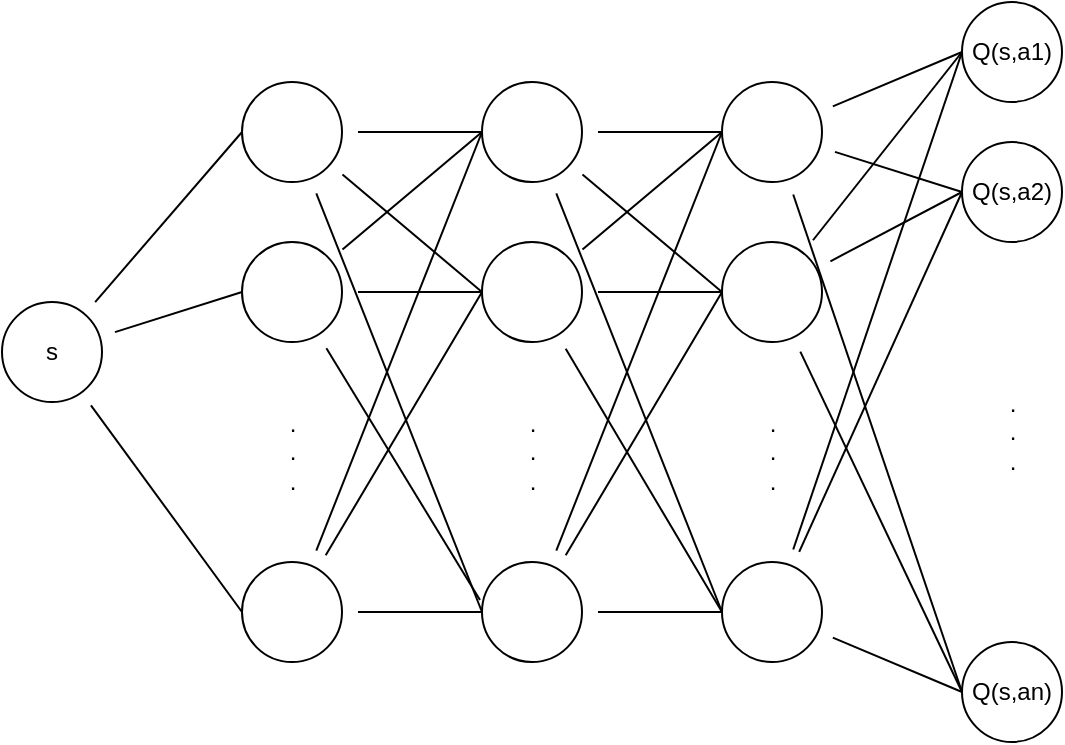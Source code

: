 <mxfile version="18.1.2" type="device"><diagram id="C5RBs43oDa-KdzZeNtuy" name="Page-1"><mxGraphModel dx="1290" dy="697" grid="1" gridSize="10" guides="1" tooltips="1" connect="1" arrows="1" fold="1" page="1" pageScale="1" pageWidth="827" pageHeight="1169" math="0" shadow="0"><root><mxCell id="WIyWlLk6GJQsqaUBKTNV-0"/><mxCell id="WIyWlLk6GJQsqaUBKTNV-1" parent="WIyWlLk6GJQsqaUBKTNV-0"/><mxCell id="BedICG-R2N1UFX3gs-wQ-22" style="edgeStyle=none;rounded=0;orthogonalLoop=1;jettySize=auto;html=1;entryX=0;entryY=0.5;entryDx=0;entryDy=0;endArrow=none;startSize=14;endSize=14;sourcePerimeterSpacing=8;targetPerimeterSpacing=8;endFill=0;" edge="1" parent="WIyWlLk6GJQsqaUBKTNV-1" source="BedICG-R2N1UFX3gs-wQ-0" target="BedICG-R2N1UFX3gs-wQ-4"><mxGeometry relative="1" as="geometry"/></mxCell><mxCell id="BedICG-R2N1UFX3gs-wQ-23" style="edgeStyle=none;rounded=0;orthogonalLoop=1;jettySize=auto;html=1;entryX=0;entryY=0.5;entryDx=0;entryDy=0;endArrow=none;endFill=0;startSize=14;endSize=14;sourcePerimeterSpacing=8;targetPerimeterSpacing=8;" edge="1" parent="WIyWlLk6GJQsqaUBKTNV-1" source="BedICG-R2N1UFX3gs-wQ-0" target="BedICG-R2N1UFX3gs-wQ-5"><mxGeometry relative="1" as="geometry"/></mxCell><mxCell id="BedICG-R2N1UFX3gs-wQ-52" style="edgeStyle=none;rounded=0;orthogonalLoop=1;jettySize=auto;html=1;entryX=0;entryY=0.5;entryDx=0;entryDy=0;endArrow=none;endFill=0;startSize=14;endSize=14;sourcePerimeterSpacing=8;targetPerimeterSpacing=8;" edge="1" parent="WIyWlLk6GJQsqaUBKTNV-1" source="BedICG-R2N1UFX3gs-wQ-0" target="BedICG-R2N1UFX3gs-wQ-6"><mxGeometry relative="1" as="geometry"/></mxCell><mxCell id="BedICG-R2N1UFX3gs-wQ-0" value="s" style="ellipse;whiteSpace=wrap;html=1;aspect=fixed;hachureGap=4;" vertex="1" parent="WIyWlLk6GJQsqaUBKTNV-1"><mxGeometry x="120" y="260" width="50" height="50" as="geometry"/></mxCell><mxCell id="BedICG-R2N1UFX3gs-wQ-35" style="edgeStyle=none;rounded=0;orthogonalLoop=1;jettySize=auto;html=1;entryX=0;entryY=0.5;entryDx=0;entryDy=0;endArrow=none;endFill=0;startSize=14;endSize=14;sourcePerimeterSpacing=8;targetPerimeterSpacing=8;" edge="1" parent="WIyWlLk6GJQsqaUBKTNV-1" source="BedICG-R2N1UFX3gs-wQ-4" target="BedICG-R2N1UFX3gs-wQ-8"><mxGeometry relative="1" as="geometry"/></mxCell><mxCell id="BedICG-R2N1UFX3gs-wQ-36" style="edgeStyle=none;rounded=0;orthogonalLoop=1;jettySize=auto;html=1;entryX=0;entryY=0.5;entryDx=0;entryDy=0;endArrow=none;endFill=0;startSize=14;endSize=14;sourcePerimeterSpacing=8;targetPerimeterSpacing=8;" edge="1" parent="WIyWlLk6GJQsqaUBKTNV-1" source="BedICG-R2N1UFX3gs-wQ-4" target="BedICG-R2N1UFX3gs-wQ-9"><mxGeometry relative="1" as="geometry"/></mxCell><mxCell id="BedICG-R2N1UFX3gs-wQ-37" style="edgeStyle=none;rounded=0;orthogonalLoop=1;jettySize=auto;html=1;entryX=0;entryY=0.5;entryDx=0;entryDy=0;endArrow=none;endFill=0;startSize=14;endSize=14;sourcePerimeterSpacing=8;targetPerimeterSpacing=8;" edge="1" parent="WIyWlLk6GJQsqaUBKTNV-1" source="BedICG-R2N1UFX3gs-wQ-4" target="BedICG-R2N1UFX3gs-wQ-10"><mxGeometry relative="1" as="geometry"/></mxCell><mxCell id="BedICG-R2N1UFX3gs-wQ-4" value="" style="ellipse;whiteSpace=wrap;html=1;aspect=fixed;hachureGap=4;" vertex="1" parent="WIyWlLk6GJQsqaUBKTNV-1"><mxGeometry x="240" y="150" width="50" height="50" as="geometry"/></mxCell><mxCell id="BedICG-R2N1UFX3gs-wQ-32" style="edgeStyle=none;rounded=0;orthogonalLoop=1;jettySize=auto;html=1;entryX=-0.02;entryY=0.38;entryDx=0;entryDy=0;entryPerimeter=0;endArrow=none;endFill=0;startSize=14;endSize=14;sourcePerimeterSpacing=8;targetPerimeterSpacing=8;" edge="1" parent="WIyWlLk6GJQsqaUBKTNV-1" source="BedICG-R2N1UFX3gs-wQ-5" target="BedICG-R2N1UFX3gs-wQ-10"><mxGeometry relative="1" as="geometry"/></mxCell><mxCell id="BedICG-R2N1UFX3gs-wQ-33" style="edgeStyle=none;rounded=0;orthogonalLoop=1;jettySize=auto;html=1;entryX=0;entryY=0.5;entryDx=0;entryDy=0;endArrow=none;endFill=0;startSize=14;endSize=14;sourcePerimeterSpacing=8;targetPerimeterSpacing=8;" edge="1" parent="WIyWlLk6GJQsqaUBKTNV-1" source="BedICG-R2N1UFX3gs-wQ-5" target="BedICG-R2N1UFX3gs-wQ-9"><mxGeometry relative="1" as="geometry"/></mxCell><mxCell id="BedICG-R2N1UFX3gs-wQ-34" style="edgeStyle=none;rounded=0;orthogonalLoop=1;jettySize=auto;html=1;entryX=0;entryY=0.5;entryDx=0;entryDy=0;endArrow=none;endFill=0;startSize=14;endSize=14;sourcePerimeterSpacing=8;targetPerimeterSpacing=8;" edge="1" parent="WIyWlLk6GJQsqaUBKTNV-1" source="BedICG-R2N1UFX3gs-wQ-5" target="BedICG-R2N1UFX3gs-wQ-8"><mxGeometry relative="1" as="geometry"/></mxCell><mxCell id="BedICG-R2N1UFX3gs-wQ-5" value="" style="ellipse;whiteSpace=wrap;html=1;aspect=fixed;hachureGap=4;" vertex="1" parent="WIyWlLk6GJQsqaUBKTNV-1"><mxGeometry x="240" y="230" width="50" height="50" as="geometry"/></mxCell><mxCell id="BedICG-R2N1UFX3gs-wQ-28" style="edgeStyle=none;rounded=0;orthogonalLoop=1;jettySize=auto;html=1;entryX=0;entryY=0.5;entryDx=0;entryDy=0;endArrow=none;endFill=0;startSize=14;endSize=14;sourcePerimeterSpacing=8;targetPerimeterSpacing=8;" edge="1" parent="WIyWlLk6GJQsqaUBKTNV-1" source="BedICG-R2N1UFX3gs-wQ-6" target="BedICG-R2N1UFX3gs-wQ-10"><mxGeometry relative="1" as="geometry"/></mxCell><mxCell id="BedICG-R2N1UFX3gs-wQ-30" style="edgeStyle=none;rounded=0;orthogonalLoop=1;jettySize=auto;html=1;entryX=0;entryY=0.5;entryDx=0;entryDy=0;endArrow=none;endFill=0;startSize=14;endSize=14;sourcePerimeterSpacing=8;targetPerimeterSpacing=8;" edge="1" parent="WIyWlLk6GJQsqaUBKTNV-1" source="BedICG-R2N1UFX3gs-wQ-6" target="BedICG-R2N1UFX3gs-wQ-9"><mxGeometry relative="1" as="geometry"/></mxCell><mxCell id="BedICG-R2N1UFX3gs-wQ-31" style="edgeStyle=none;rounded=0;orthogonalLoop=1;jettySize=auto;html=1;entryX=0;entryY=0.5;entryDx=0;entryDy=0;endArrow=none;endFill=0;startSize=14;endSize=14;sourcePerimeterSpacing=8;targetPerimeterSpacing=8;" edge="1" parent="WIyWlLk6GJQsqaUBKTNV-1" source="BedICG-R2N1UFX3gs-wQ-6" target="BedICG-R2N1UFX3gs-wQ-8"><mxGeometry relative="1" as="geometry"/></mxCell><mxCell id="BedICG-R2N1UFX3gs-wQ-6" value="" style="ellipse;whiteSpace=wrap;html=1;aspect=fixed;hachureGap=4;" vertex="1" parent="WIyWlLk6GJQsqaUBKTNV-1"><mxGeometry x="240" y="390" width="50" height="50" as="geometry"/></mxCell><mxCell id="BedICG-R2N1UFX3gs-wQ-38" style="edgeStyle=none;rounded=0;orthogonalLoop=1;jettySize=auto;html=1;entryX=0;entryY=0.5;entryDx=0;entryDy=0;endArrow=none;endFill=0;startSize=14;endSize=14;sourcePerimeterSpacing=8;targetPerimeterSpacing=8;" edge="1" parent="WIyWlLk6GJQsqaUBKTNV-1" source="BedICG-R2N1UFX3gs-wQ-8" target="BedICG-R2N1UFX3gs-wQ-11"><mxGeometry relative="1" as="geometry"/></mxCell><mxCell id="BedICG-R2N1UFX3gs-wQ-39" style="edgeStyle=none;rounded=0;orthogonalLoop=1;jettySize=auto;html=1;entryX=0;entryY=0.5;entryDx=0;entryDy=0;endArrow=none;endFill=0;startSize=14;endSize=14;sourcePerimeterSpacing=8;targetPerimeterSpacing=8;" edge="1" parent="WIyWlLk6GJQsqaUBKTNV-1" source="BedICG-R2N1UFX3gs-wQ-8" target="BedICG-R2N1UFX3gs-wQ-12"><mxGeometry relative="1" as="geometry"/></mxCell><mxCell id="BedICG-R2N1UFX3gs-wQ-40" style="edgeStyle=none;rounded=0;orthogonalLoop=1;jettySize=auto;html=1;entryX=0;entryY=0.5;entryDx=0;entryDy=0;endArrow=none;endFill=0;startSize=14;endSize=14;sourcePerimeterSpacing=8;targetPerimeterSpacing=8;" edge="1" parent="WIyWlLk6GJQsqaUBKTNV-1" source="BedICG-R2N1UFX3gs-wQ-8" target="BedICG-R2N1UFX3gs-wQ-13"><mxGeometry relative="1" as="geometry"/></mxCell><mxCell id="BedICG-R2N1UFX3gs-wQ-8" value="" style="ellipse;whiteSpace=wrap;html=1;aspect=fixed;hachureGap=4;" vertex="1" parent="WIyWlLk6GJQsqaUBKTNV-1"><mxGeometry x="360" y="150" width="50" height="50" as="geometry"/></mxCell><mxCell id="BedICG-R2N1UFX3gs-wQ-41" style="edgeStyle=none;rounded=0;orthogonalLoop=1;jettySize=auto;html=1;entryX=0;entryY=0.5;entryDx=0;entryDy=0;endArrow=none;endFill=0;startSize=14;endSize=14;sourcePerimeterSpacing=8;targetPerimeterSpacing=8;" edge="1" parent="WIyWlLk6GJQsqaUBKTNV-1" source="BedICG-R2N1UFX3gs-wQ-9" target="BedICG-R2N1UFX3gs-wQ-11"><mxGeometry relative="1" as="geometry"/></mxCell><mxCell id="BedICG-R2N1UFX3gs-wQ-42" style="edgeStyle=none;rounded=0;orthogonalLoop=1;jettySize=auto;html=1;entryX=0;entryY=0.5;entryDx=0;entryDy=0;endArrow=none;endFill=0;startSize=14;endSize=14;sourcePerimeterSpacing=8;targetPerimeterSpacing=8;" edge="1" parent="WIyWlLk6GJQsqaUBKTNV-1" source="BedICG-R2N1UFX3gs-wQ-9" target="BedICG-R2N1UFX3gs-wQ-12"><mxGeometry relative="1" as="geometry"/></mxCell><mxCell id="BedICG-R2N1UFX3gs-wQ-43" style="edgeStyle=none;rounded=0;orthogonalLoop=1;jettySize=auto;html=1;entryX=0;entryY=0.5;entryDx=0;entryDy=0;endArrow=none;endFill=0;startSize=14;endSize=14;sourcePerimeterSpacing=8;targetPerimeterSpacing=8;" edge="1" parent="WIyWlLk6GJQsqaUBKTNV-1" source="BedICG-R2N1UFX3gs-wQ-9" target="BedICG-R2N1UFX3gs-wQ-13"><mxGeometry relative="1" as="geometry"/></mxCell><mxCell id="BedICG-R2N1UFX3gs-wQ-9" value="" style="ellipse;whiteSpace=wrap;html=1;aspect=fixed;hachureGap=4;" vertex="1" parent="WIyWlLk6GJQsqaUBKTNV-1"><mxGeometry x="360" y="230" width="50" height="50" as="geometry"/></mxCell><mxCell id="BedICG-R2N1UFX3gs-wQ-29" style="edgeStyle=none;rounded=0;orthogonalLoop=1;jettySize=auto;html=1;entryX=0;entryY=0.5;entryDx=0;entryDy=0;endArrow=none;endFill=0;startSize=14;endSize=14;sourcePerimeterSpacing=8;targetPerimeterSpacing=8;" edge="1" parent="WIyWlLk6GJQsqaUBKTNV-1" source="BedICG-R2N1UFX3gs-wQ-10" target="BedICG-R2N1UFX3gs-wQ-13"><mxGeometry relative="1" as="geometry"/></mxCell><mxCell id="BedICG-R2N1UFX3gs-wQ-44" style="edgeStyle=none;rounded=0;orthogonalLoop=1;jettySize=auto;html=1;entryX=0;entryY=0.5;entryDx=0;entryDy=0;endArrow=none;endFill=0;startSize=14;endSize=14;sourcePerimeterSpacing=8;targetPerimeterSpacing=8;" edge="1" parent="WIyWlLk6GJQsqaUBKTNV-1" source="BedICG-R2N1UFX3gs-wQ-10" target="BedICG-R2N1UFX3gs-wQ-12"><mxGeometry relative="1" as="geometry"/></mxCell><mxCell id="BedICG-R2N1UFX3gs-wQ-45" style="edgeStyle=none;rounded=0;orthogonalLoop=1;jettySize=auto;html=1;entryX=0;entryY=0.5;entryDx=0;entryDy=0;endArrow=none;endFill=0;startSize=14;endSize=14;sourcePerimeterSpacing=8;targetPerimeterSpacing=8;" edge="1" parent="WIyWlLk6GJQsqaUBKTNV-1" source="BedICG-R2N1UFX3gs-wQ-10" target="BedICG-R2N1UFX3gs-wQ-11"><mxGeometry relative="1" as="geometry"/></mxCell><mxCell id="BedICG-R2N1UFX3gs-wQ-10" value="" style="ellipse;whiteSpace=wrap;html=1;aspect=fixed;hachureGap=4;" vertex="1" parent="WIyWlLk6GJQsqaUBKTNV-1"><mxGeometry x="360" y="390" width="50" height="50" as="geometry"/></mxCell><mxCell id="BedICG-R2N1UFX3gs-wQ-46" style="edgeStyle=none;rounded=0;orthogonalLoop=1;jettySize=auto;html=1;entryX=0;entryY=0.5;entryDx=0;entryDy=0;endArrow=none;endFill=0;startSize=14;endSize=14;sourcePerimeterSpacing=8;targetPerimeterSpacing=8;" edge="1" parent="WIyWlLk6GJQsqaUBKTNV-1" source="BedICG-R2N1UFX3gs-wQ-11" target="BedICG-R2N1UFX3gs-wQ-17"><mxGeometry relative="1" as="geometry"/></mxCell><mxCell id="BedICG-R2N1UFX3gs-wQ-57" style="edgeStyle=none;rounded=0;orthogonalLoop=1;jettySize=auto;html=1;entryX=0;entryY=0.5;entryDx=0;entryDy=0;endArrow=none;endFill=0;startSize=14;endSize=14;sourcePerimeterSpacing=8;targetPerimeterSpacing=8;" edge="1" parent="WIyWlLk6GJQsqaUBKTNV-1" source="BedICG-R2N1UFX3gs-wQ-11" target="BedICG-R2N1UFX3gs-wQ-53"><mxGeometry relative="1" as="geometry"/></mxCell><mxCell id="BedICG-R2N1UFX3gs-wQ-60" style="edgeStyle=none;rounded=0;orthogonalLoop=1;jettySize=auto;html=1;entryX=0;entryY=0.5;entryDx=0;entryDy=0;endArrow=none;endFill=0;startSize=14;endSize=14;sourcePerimeterSpacing=8;targetPerimeterSpacing=8;" edge="1" parent="WIyWlLk6GJQsqaUBKTNV-1" source="BedICG-R2N1UFX3gs-wQ-11" target="BedICG-R2N1UFX3gs-wQ-54"><mxGeometry relative="1" as="geometry"/></mxCell><mxCell id="BedICG-R2N1UFX3gs-wQ-11" value="" style="ellipse;whiteSpace=wrap;html=1;aspect=fixed;hachureGap=4;" vertex="1" parent="WIyWlLk6GJQsqaUBKTNV-1"><mxGeometry x="480" y="150" width="50" height="50" as="geometry"/></mxCell><mxCell id="BedICG-R2N1UFX3gs-wQ-47" style="edgeStyle=none;rounded=0;orthogonalLoop=1;jettySize=auto;html=1;entryX=0;entryY=0.5;entryDx=0;entryDy=0;endArrow=none;endFill=0;startSize=14;endSize=14;sourcePerimeterSpacing=8;targetPerimeterSpacing=8;" edge="1" parent="WIyWlLk6GJQsqaUBKTNV-1" source="BedICG-R2N1UFX3gs-wQ-12" target="BedICG-R2N1UFX3gs-wQ-17"><mxGeometry relative="1" as="geometry"/></mxCell><mxCell id="BedICG-R2N1UFX3gs-wQ-58" style="edgeStyle=none;rounded=0;orthogonalLoop=1;jettySize=auto;html=1;entryX=0;entryY=0.5;entryDx=0;entryDy=0;endArrow=none;endFill=0;startSize=14;endSize=14;sourcePerimeterSpacing=8;targetPerimeterSpacing=8;" edge="1" parent="WIyWlLk6GJQsqaUBKTNV-1" source="BedICG-R2N1UFX3gs-wQ-12" target="BedICG-R2N1UFX3gs-wQ-53"><mxGeometry relative="1" as="geometry"/></mxCell><mxCell id="BedICG-R2N1UFX3gs-wQ-59" style="edgeStyle=none;rounded=0;orthogonalLoop=1;jettySize=auto;html=1;entryX=0;entryY=0.5;entryDx=0;entryDy=0;endArrow=none;endFill=0;startSize=14;endSize=14;sourcePerimeterSpacing=8;targetPerimeterSpacing=8;" edge="1" parent="WIyWlLk6GJQsqaUBKTNV-1" source="BedICG-R2N1UFX3gs-wQ-12" target="BedICG-R2N1UFX3gs-wQ-54"><mxGeometry relative="1" as="geometry"/></mxCell><mxCell id="BedICG-R2N1UFX3gs-wQ-12" value="" style="ellipse;whiteSpace=wrap;html=1;aspect=fixed;hachureGap=4;" vertex="1" parent="WIyWlLk6GJQsqaUBKTNV-1"><mxGeometry x="480" y="230" width="50" height="50" as="geometry"/></mxCell><mxCell id="BedICG-R2N1UFX3gs-wQ-48" style="edgeStyle=none;rounded=0;orthogonalLoop=1;jettySize=auto;html=1;entryX=0;entryY=0.5;entryDx=0;entryDy=0;endArrow=none;endFill=0;startSize=14;endSize=14;sourcePerimeterSpacing=8;targetPerimeterSpacing=8;" edge="1" parent="WIyWlLk6GJQsqaUBKTNV-1" source="BedICG-R2N1UFX3gs-wQ-13" target="BedICG-R2N1UFX3gs-wQ-17"><mxGeometry relative="1" as="geometry"/></mxCell><mxCell id="BedICG-R2N1UFX3gs-wQ-61" style="edgeStyle=none;rounded=0;orthogonalLoop=1;jettySize=auto;html=1;entryX=0;entryY=0.5;entryDx=0;entryDy=0;endArrow=none;endFill=0;startSize=14;endSize=14;sourcePerimeterSpacing=8;targetPerimeterSpacing=8;" edge="1" parent="WIyWlLk6GJQsqaUBKTNV-1" source="BedICG-R2N1UFX3gs-wQ-13" target="BedICG-R2N1UFX3gs-wQ-54"><mxGeometry relative="1" as="geometry"/></mxCell><mxCell id="BedICG-R2N1UFX3gs-wQ-62" style="edgeStyle=none;rounded=0;orthogonalLoop=1;jettySize=auto;html=1;entryX=0;entryY=0.5;entryDx=0;entryDy=0;endArrow=none;endFill=0;startSize=14;endSize=14;sourcePerimeterSpacing=8;targetPerimeterSpacing=8;" edge="1" parent="WIyWlLk6GJQsqaUBKTNV-1" source="BedICG-R2N1UFX3gs-wQ-13" target="BedICG-R2N1UFX3gs-wQ-53"><mxGeometry relative="1" as="geometry"/></mxCell><mxCell id="BedICG-R2N1UFX3gs-wQ-13" value="" style="ellipse;whiteSpace=wrap;html=1;aspect=fixed;hachureGap=4;" vertex="1" parent="WIyWlLk6GJQsqaUBKTNV-1"><mxGeometry x="480" y="390" width="50" height="50" as="geometry"/></mxCell><mxCell id="BedICG-R2N1UFX3gs-wQ-17" value="Q(s,a1)" style="ellipse;whiteSpace=wrap;html=1;aspect=fixed;hachureGap=4;" vertex="1" parent="WIyWlLk6GJQsqaUBKTNV-1"><mxGeometry x="600" y="110" width="50" height="50" as="geometry"/></mxCell><mxCell id="BedICG-R2N1UFX3gs-wQ-49" value=".&lt;br&gt;.&lt;br&gt;.&lt;br&gt;" style="text;html=1;align=center;verticalAlign=middle;resizable=0;points=[];autosize=1;strokeColor=none;fillColor=none;hachureGap=4;" vertex="1" parent="WIyWlLk6GJQsqaUBKTNV-1"><mxGeometry x="255" y="310" width="20" height="50" as="geometry"/></mxCell><mxCell id="BedICG-R2N1UFX3gs-wQ-50" value=".&lt;br&gt;.&lt;br&gt;.&lt;br&gt;" style="text;html=1;align=center;verticalAlign=middle;resizable=0;points=[];autosize=1;strokeColor=none;fillColor=none;hachureGap=4;" vertex="1" parent="WIyWlLk6GJQsqaUBKTNV-1"><mxGeometry x="375" y="310" width="20" height="50" as="geometry"/></mxCell><mxCell id="BedICG-R2N1UFX3gs-wQ-51" value=".&lt;br&gt;.&lt;br&gt;.&lt;br&gt;" style="text;html=1;align=center;verticalAlign=middle;resizable=0;points=[];autosize=1;strokeColor=none;fillColor=none;hachureGap=4;" vertex="1" parent="WIyWlLk6GJQsqaUBKTNV-1"><mxGeometry x="495" y="310" width="20" height="50" as="geometry"/></mxCell><mxCell id="BedICG-R2N1UFX3gs-wQ-53" value="Q(s,a2)" style="ellipse;whiteSpace=wrap;html=1;aspect=fixed;hachureGap=4;" vertex="1" parent="WIyWlLk6GJQsqaUBKTNV-1"><mxGeometry x="600" y="180" width="50" height="50" as="geometry"/></mxCell><mxCell id="BedICG-R2N1UFX3gs-wQ-54" value="Q(s,an)" style="ellipse;whiteSpace=wrap;html=1;aspect=fixed;hachureGap=4;" vertex="1" parent="WIyWlLk6GJQsqaUBKTNV-1"><mxGeometry x="600" y="430" width="50" height="50" as="geometry"/></mxCell><mxCell id="BedICG-R2N1UFX3gs-wQ-63" value=".&lt;br&gt;.&lt;br&gt;.&lt;br&gt;" style="text;html=1;align=center;verticalAlign=middle;resizable=0;points=[];autosize=1;strokeColor=none;fillColor=none;hachureGap=4;" vertex="1" parent="WIyWlLk6GJQsqaUBKTNV-1"><mxGeometry x="615" y="300" width="20" height="50" as="geometry"/></mxCell></root></mxGraphModel></diagram></mxfile>
